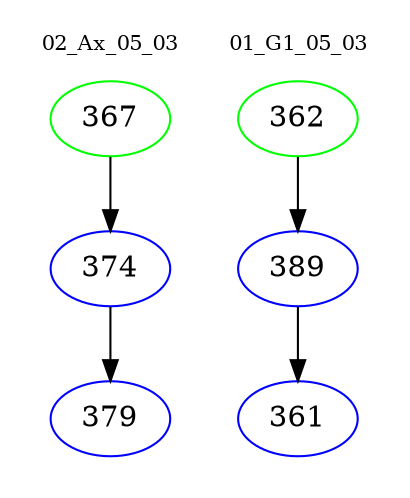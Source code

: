 digraph{
subgraph cluster_0 {
color = white
label = "02_Ax_05_03";
fontsize=10;
T0_367 [label="367", color="green"]
T0_367 -> T0_374 [color="black"]
T0_374 [label="374", color="blue"]
T0_374 -> T0_379 [color="black"]
T0_379 [label="379", color="blue"]
}
subgraph cluster_1 {
color = white
label = "01_G1_05_03";
fontsize=10;
T1_362 [label="362", color="green"]
T1_362 -> T1_389 [color="black"]
T1_389 [label="389", color="blue"]
T1_389 -> T1_361 [color="black"]
T1_361 [label="361", color="blue"]
}
}
